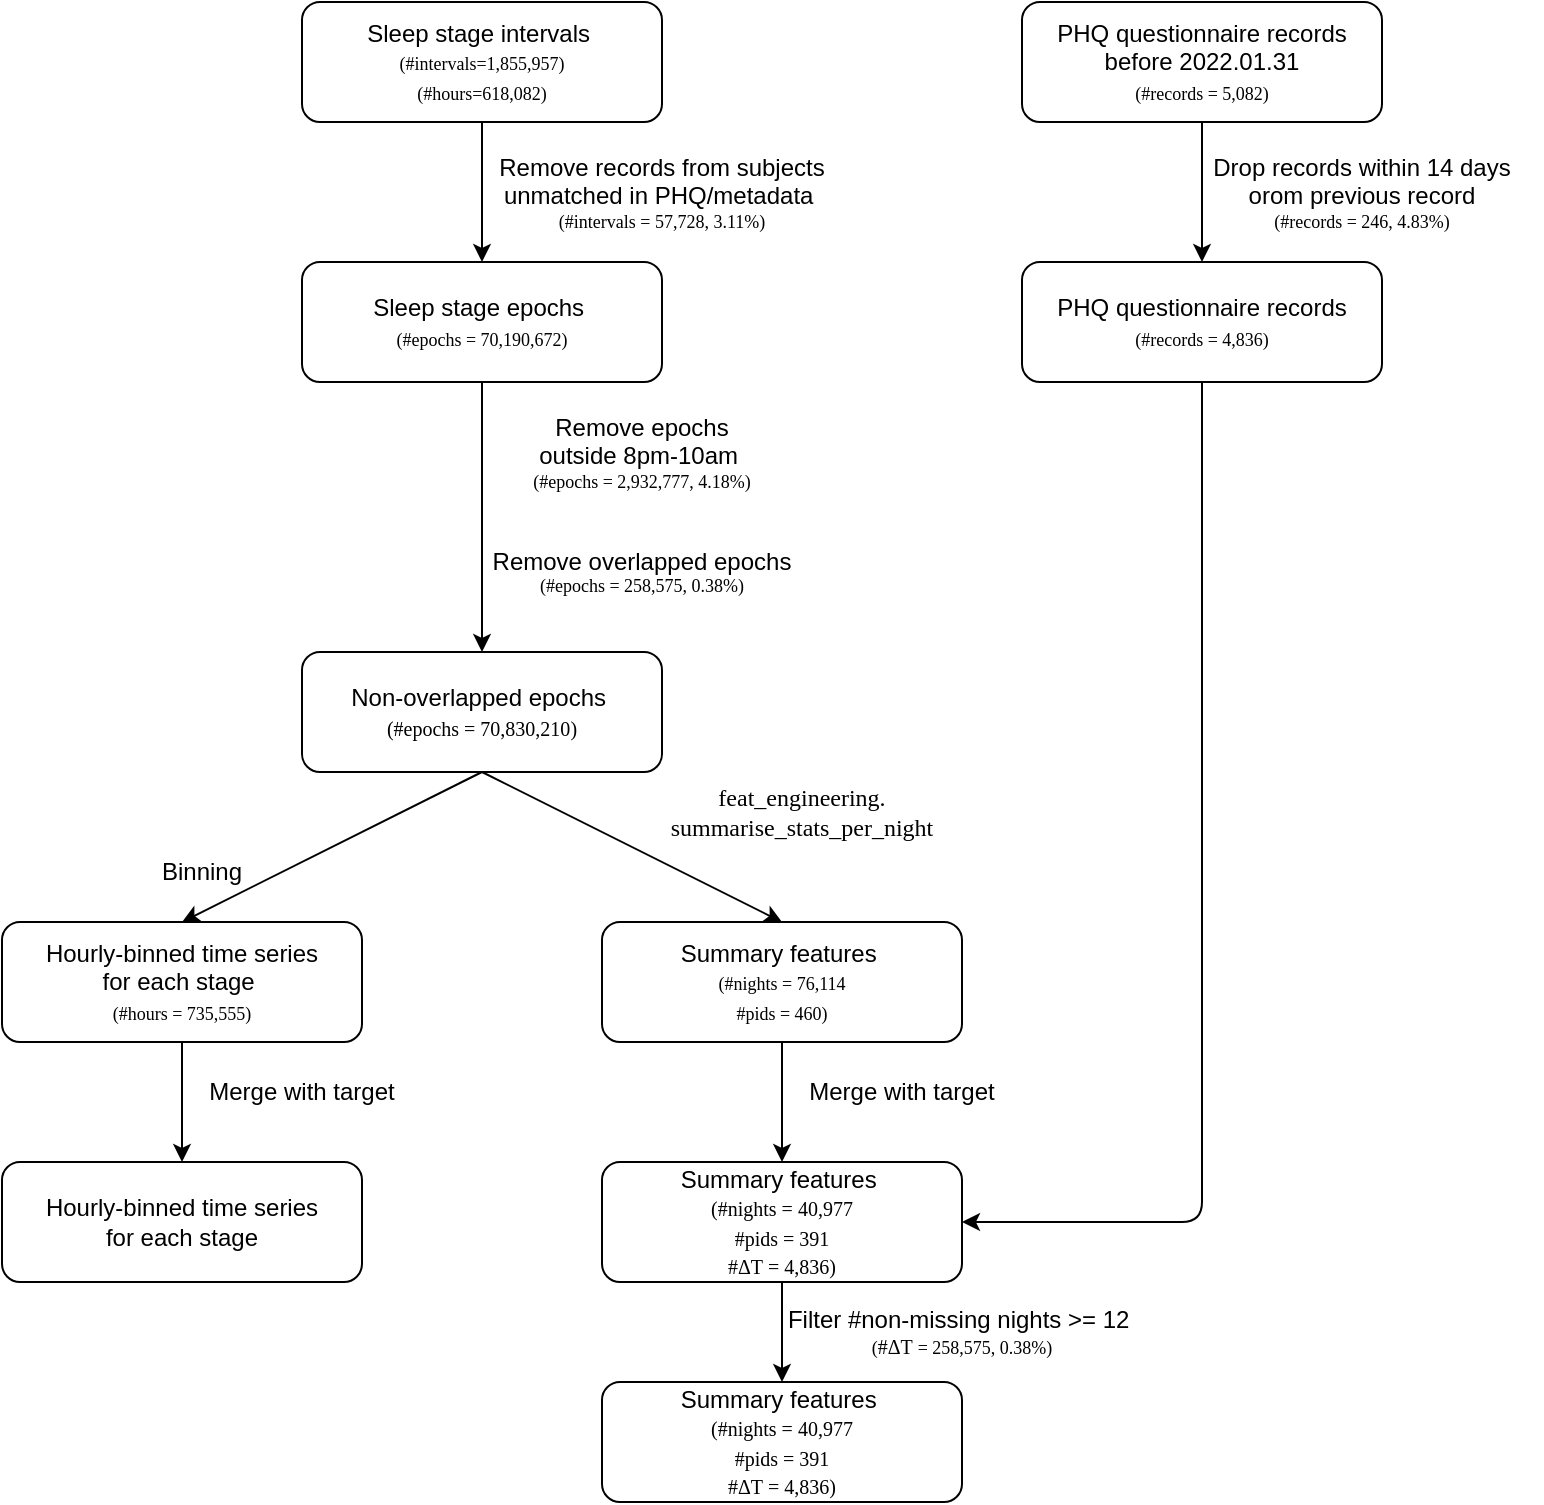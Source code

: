 <mxfile>
    <diagram id="nZDIip60dWa5oba2DkQ8" name="Page-1">
        <mxGraphModel dx="720" dy="1158" grid="1" gridSize="10" guides="1" tooltips="1" connect="1" arrows="1" fold="1" page="1" pageScale="1" pageWidth="827" pageHeight="1169" math="0" shadow="0">
            <root>
                <mxCell id="0"/>
                <mxCell id="1" parent="0"/>
                <mxCell id="14" style="edgeStyle=none;html=1;entryX=0.5;entryY=0;entryDx=0;entryDy=0;fontFamily=Lucida Console;fontSize=9;" parent="1" source="2" target="5" edge="1">
                    <mxGeometry relative="1" as="geometry"/>
                </mxCell>
                <mxCell id="2" value="Sleep stage intervals&amp;nbsp;&lt;br&gt;&lt;font style=&quot;font-size: 9px&quot; face=&quot;Lucida Console&quot;&gt;(#intervals=1,855,957)&lt;br&gt;(#hours=618,082)&lt;/font&gt;" style="rounded=1;whiteSpace=wrap;html=1;" parent="1" vertex="1">
                    <mxGeometry x="240" y="80" width="180" height="60" as="geometry"/>
                </mxCell>
                <mxCell id="19" style="edgeStyle=none;html=1;fontFamily=Lucida Console;fontSize=9;" parent="1" source="5" target="17" edge="1">
                    <mxGeometry relative="1" as="geometry"/>
                </mxCell>
                <mxCell id="5" value="Sleep stage epochs&amp;nbsp;&lt;br&gt;&lt;font style=&quot;font-size: 9px&quot; face=&quot;Lucida Console&quot;&gt;(#epochs = 70,190,672)&lt;/font&gt;" style="rounded=1;whiteSpace=wrap;html=1;" parent="1" vertex="1">
                    <mxGeometry x="240" y="210" width="180" height="60" as="geometry"/>
                </mxCell>
                <mxCell id="9" value="&lt;span style=&quot;font-family: &amp;#34;helvetica&amp;#34; ; font-size: 12px&quot;&gt;Remove epochs&lt;br&gt;outside 8pm-10am&amp;nbsp;&lt;/span&gt;&lt;br style=&quot;font-family: &amp;#34;helvetica&amp;#34; ; font-size: 12px&quot;&gt;&lt;font face=&quot;Lucida Console&quot;&gt;(#epochs = 2,932,777, 4.18%)&lt;/font&gt;" style="text;html=1;strokeColor=none;fillColor=none;align=center;verticalAlign=middle;whiteSpace=wrap;rounded=0;fontFamily=Lucida Console;fontSize=9;" parent="1" vertex="1">
                    <mxGeometry x="320" y="290" width="180" height="30" as="geometry"/>
                </mxCell>
                <mxCell id="10" value="&lt;span style=&quot;font-family: &amp;#34;helvetica&amp;#34; ; font-size: 12px&quot;&gt;Remove overlapped epochs&lt;/span&gt;&lt;br style=&quot;font-family: &amp;#34;helvetica&amp;#34; ; font-size: 12px&quot;&gt;&lt;font face=&quot;Lucida Console&quot;&gt;(#epochs = 258,575, 0.38%)&lt;/font&gt;" style="text;html=1;strokeColor=none;fillColor=none;align=center;verticalAlign=middle;whiteSpace=wrap;rounded=0;fontFamily=Lucida Console;fontSize=9;" parent="1" vertex="1">
                    <mxGeometry x="320" y="350" width="180" height="30" as="geometry"/>
                </mxCell>
                <mxCell id="11" value="&lt;span style=&quot;font-family: &amp;#34;helvetica&amp;#34; ; font-size: 12px&quot;&gt;Binning&lt;/span&gt;" style="text;html=1;strokeColor=none;fillColor=none;align=center;verticalAlign=middle;whiteSpace=wrap;rounded=0;fontFamily=Lucida Console;fontSize=9;" parent="1" vertex="1">
                    <mxGeometry x="100" y="500" width="180" height="30" as="geometry"/>
                </mxCell>
                <mxCell id="44" style="edgeStyle=none;html=1;" edge="1" parent="1" source="12" target="41">
                    <mxGeometry relative="1" as="geometry"/>
                </mxCell>
                <mxCell id="12" value="Hourly-binned time series&lt;br&gt;for each stage&amp;nbsp;&lt;br&gt;&lt;font style=&quot;font-size: 9px&quot; face=&quot;Lucida Console&quot;&gt;(#hours = 735,555)&lt;/font&gt;" style="rounded=1;whiteSpace=wrap;html=1;" parent="1" vertex="1">
                    <mxGeometry x="90" y="540" width="180" height="60" as="geometry"/>
                </mxCell>
                <mxCell id="15" value="&lt;span style=&quot;font-family: &amp;#34;helvetica&amp;#34; ; font-size: 12px&quot;&gt;Remove records from subjects unmatched in PHQ/metadata&amp;nbsp;&lt;/span&gt;&lt;br style=&quot;font-family: &amp;#34;helvetica&amp;#34; ; font-size: 12px&quot;&gt;&lt;font face=&quot;Lucida Console&quot;&gt;(#intervals = 57,728, 3.11%)&lt;/font&gt;" style="text;html=1;strokeColor=none;fillColor=none;align=center;verticalAlign=middle;whiteSpace=wrap;rounded=0;fontFamily=Lucida Console;fontSize=9;" parent="1" vertex="1">
                    <mxGeometry x="330" y="160" width="180" height="30" as="geometry"/>
                </mxCell>
                <mxCell id="34" style="edgeStyle=none;html=1;entryX=0.5;entryY=0;entryDx=0;entryDy=0;fontFamily=Lucida Console;" parent="1" source="16" target="31" edge="1">
                    <mxGeometry relative="1" as="geometry"/>
                </mxCell>
                <mxCell id="16" value="Summary features&amp;nbsp;&lt;br&gt;&lt;font style=&quot;font-size: 9px&quot; face=&quot;Lucida Console&quot;&gt;(#nights = 76,114&lt;br&gt;#pids = 460)&lt;/font&gt;" style="rounded=1;whiteSpace=wrap;html=1;" parent="1" vertex="1">
                    <mxGeometry x="390" y="540" width="180" height="60" as="geometry"/>
                </mxCell>
                <mxCell id="28" style="edgeStyle=none;html=1;entryX=0.5;entryY=0;entryDx=0;entryDy=0;exitX=0.5;exitY=1;exitDx=0;exitDy=0;" parent="1" source="17" target="16" edge="1">
                    <mxGeometry relative="1" as="geometry"/>
                </mxCell>
                <mxCell id="39" style="edgeStyle=none;html=1;entryX=0.5;entryY=0;entryDx=0;entryDy=0;exitX=0.5;exitY=1;exitDx=0;exitDy=0;" edge="1" parent="1" source="17" target="12">
                    <mxGeometry relative="1" as="geometry"/>
                </mxCell>
                <mxCell id="17" value="Non-overlapped epochs&amp;nbsp;&lt;br&gt;&lt;font face=&quot;Lucida Console&quot;&gt;&lt;font size=&quot;1&quot;&gt;(#epochs = 70,830,210&lt;/font&gt;&lt;font size=&quot;1&quot;&gt;)&lt;/font&gt;&lt;/font&gt;" style="rounded=1;whiteSpace=wrap;html=1;" parent="1" vertex="1">
                    <mxGeometry x="240" y="405" width="180" height="60" as="geometry"/>
                </mxCell>
                <mxCell id="26" style="edgeStyle=none;html=1;fontFamily=Lucida Console;fontSize=9;" parent="1" source="21" target="22" edge="1">
                    <mxGeometry relative="1" as="geometry"/>
                </mxCell>
                <mxCell id="21" value="PHQ questionnaire records&lt;br&gt;before 2022.01.31&lt;br&gt;&lt;font style=&quot;font-size: 9px&quot; face=&quot;Lucida Console&quot;&gt;(#records = 5,082)&lt;/font&gt;" style="rounded=1;whiteSpace=wrap;html=1;" parent="1" vertex="1">
                    <mxGeometry x="600" y="80" width="180" height="60" as="geometry"/>
                </mxCell>
                <mxCell id="38" style="edgeStyle=none;html=1;entryX=1;entryY=0.5;entryDx=0;entryDy=0;" edge="1" parent="1" source="22" target="31">
                    <mxGeometry relative="1" as="geometry">
                        <Array as="points">
                            <mxPoint x="690" y="690"/>
                        </Array>
                    </mxGeometry>
                </mxCell>
                <mxCell id="22" value="PHQ questionnaire records&lt;br&gt;&lt;font style=&quot;font-size: 9px&quot; face=&quot;Lucida Console&quot;&gt;(#records = 4,836)&lt;/font&gt;" style="rounded=1;whiteSpace=wrap;html=1;" parent="1" vertex="1">
                    <mxGeometry x="600" y="210" width="180" height="60" as="geometry"/>
                </mxCell>
                <mxCell id="25" value="&lt;span style=&quot;font-family: &amp;#34;helvetica&amp;#34; ; font-size: 12px&quot;&gt;Drop records within 14 days orom previous record&lt;/span&gt;&lt;br style=&quot;font-family: &amp;#34;helvetica&amp;#34; ; font-size: 12px&quot;&gt;&lt;font face=&quot;Lucida Console&quot;&gt;(#records = 246, 4.83%)&lt;/font&gt;" style="text;html=1;strokeColor=none;fillColor=none;align=center;verticalAlign=middle;whiteSpace=wrap;rounded=0;fontFamily=Lucida Console;fontSize=9;" parent="1" vertex="1">
                    <mxGeometry x="680" y="160" width="180" height="30" as="geometry"/>
                </mxCell>
                <mxCell id="29" value="&lt;div&gt;&lt;span style=&quot;font-size: 12px&quot;&gt;feat_engineering.&lt;br&gt;summarise_stats_per_night&lt;/span&gt;&lt;/div&gt;" style="text;html=1;strokeColor=none;fillColor=none;align=center;verticalAlign=middle;whiteSpace=wrap;rounded=0;fontFamily=Lucida Console;fontSize=9;" parent="1" vertex="1">
                    <mxGeometry x="400" y="470" width="180" height="30" as="geometry"/>
                </mxCell>
                <mxCell id="36" style="edgeStyle=none;html=1;entryX=0.5;entryY=0;entryDx=0;entryDy=0;fontFamily=Lucida Console;" parent="1" source="31" target="33" edge="1">
                    <mxGeometry relative="1" as="geometry"/>
                </mxCell>
                <mxCell id="31" value="Summary features&amp;nbsp;&lt;br&gt;&lt;font face=&quot;Lucida Console&quot;&gt;&lt;font size=&quot;1&quot;&gt;(#nights = 40,977&lt;/font&gt;&lt;br&gt;&lt;font size=&quot;1&quot;&gt;#pids = 391&lt;/font&gt;&lt;br&gt;&lt;font size=&quot;1&quot;&gt;#ΔT&amp;nbsp;&lt;/font&gt;&lt;font size=&quot;1&quot;&gt;= 4,836)&lt;/font&gt;&lt;/font&gt;" style="rounded=1;whiteSpace=wrap;html=1;" parent="1" vertex="1">
                    <mxGeometry x="390" y="660" width="180" height="60" as="geometry"/>
                </mxCell>
                <mxCell id="33" value="Summary features&amp;nbsp;&lt;br&gt;&lt;font face=&quot;Lucida Console&quot;&gt;&lt;font size=&quot;1&quot;&gt;(#nights = 40,977&lt;/font&gt;&lt;br&gt;&lt;font size=&quot;1&quot;&gt;#pids = 391&lt;/font&gt;&lt;br&gt;&lt;font size=&quot;1&quot;&gt;#ΔT&amp;nbsp;&lt;/font&gt;&lt;font size=&quot;1&quot;&gt;= 4,836)&lt;/font&gt;&lt;/font&gt;" style="rounded=1;whiteSpace=wrap;html=1;" parent="1" vertex="1">
                    <mxGeometry x="390" y="770" width="180" height="60" as="geometry"/>
                </mxCell>
                <mxCell id="35" value="&lt;font face=&quot;helvetica&quot;&gt;&lt;span style=&quot;font-size: 12px&quot;&gt;Merge with target&lt;/span&gt;&lt;/font&gt;" style="text;html=1;strokeColor=none;fillColor=none;align=center;verticalAlign=middle;whiteSpace=wrap;rounded=0;fontFamily=Lucida Console;fontSize=9;" parent="1" vertex="1">
                    <mxGeometry x="450" y="610" width="180" height="30" as="geometry"/>
                </mxCell>
                <mxCell id="37" value="&lt;span style=&quot;font-family: &amp;#34;helvetica&amp;#34; ; font-size: 12px&quot;&gt;Filter #non-missing nights &amp;gt;= 12&amp;nbsp;&lt;br&gt;&lt;/span&gt;&lt;font face=&quot;Lucida Console&quot;&gt;(&lt;/font&gt;&lt;span style=&quot;font-size: x-small&quot;&gt;#ΔT&amp;nbsp;&lt;/span&gt;&lt;font face=&quot;Lucida Console&quot;&gt;= 258,575, 0.38%)&lt;/font&gt;" style="text;html=1;strokeColor=none;fillColor=none;align=center;verticalAlign=middle;whiteSpace=wrap;rounded=0;fontFamily=Lucida Console;fontSize=9;" parent="1" vertex="1">
                    <mxGeometry x="480" y="730" width="180" height="30" as="geometry"/>
                </mxCell>
                <mxCell id="41" value="Hourly-binned time series&lt;br&gt;for each stage" style="rounded=1;whiteSpace=wrap;html=1;" vertex="1" parent="1">
                    <mxGeometry x="90" y="660" width="180" height="60" as="geometry"/>
                </mxCell>
                <mxCell id="45" value="&lt;font face=&quot;helvetica&quot;&gt;&lt;span style=&quot;font-size: 12px&quot;&gt;Merge with target&lt;/span&gt;&lt;/font&gt;" style="text;html=1;strokeColor=none;fillColor=none;align=center;verticalAlign=middle;whiteSpace=wrap;rounded=0;fontFamily=Lucida Console;fontSize=9;" vertex="1" parent="1">
                    <mxGeometry x="150" y="610" width="180" height="30" as="geometry"/>
                </mxCell>
            </root>
        </mxGraphModel>
    </diagram>
</mxfile>